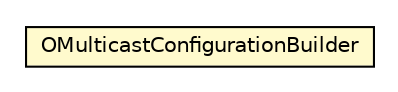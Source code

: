 #!/usr/local/bin/dot
#
# Class diagram 
# Generated by UMLGraph version R5_6-24-gf6e263 (http://www.umlgraph.org/)
#

digraph G {
	edge [fontname="Helvetica",fontsize=10,labelfontname="Helvetica",labelfontsize=10];
	node [fontname="Helvetica",fontsize=10,shape=plaintext];
	nodesep=0.25;
	ranksep=0.5;
	// com.orientechnologies.orient.core.db.config.OMulticastConfigurationBuilder
	c4822289 [label=<<table title="com.orientechnologies.orient.core.db.config.OMulticastConfigurationBuilder" border="0" cellborder="1" cellspacing="0" cellpadding="2" port="p" bgcolor="lemonChiffon" href="./OMulticastConfigurationBuilder.html">
		<tr><td><table border="0" cellspacing="0" cellpadding="1">
<tr><td align="center" balign="center"> OMulticastConfigurationBuilder </td></tr>
		</table></td></tr>
		</table>>, URL="./OMulticastConfigurationBuilder.html", fontname="Helvetica", fontcolor="black", fontsize=10.0];
}

